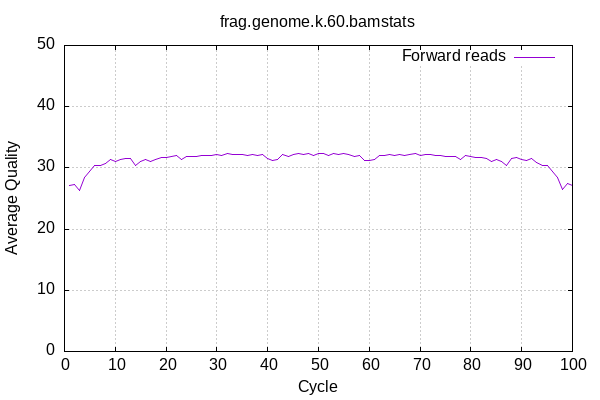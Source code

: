 
            set terminal png size 600,400 truecolor
            set output "frag.genome.k.60/quals.png"
            set grid xtics ytics y2tics back lc rgb "#cccccc"
            set ylabel "Average Quality"
            set xlabel "Cycle"
            set yrange [0:50]
            set title "frag.genome.k.60.bamstats"
            plot '-' using 1:2 with lines title 'Forward reads' 
        1	27.05
2	27.32
3	26.32
4	28.38
5	29.42
6	30.36
7	30.37
8	30.78
9	31.40
10	31.11
11	31.33
12	31.56
13	31.58
14	30.39
15	31.11
16	31.35
17	30.98
18	31.41
19	31.64
20	31.74
21	31.84
22	31.98
23	31.30
24	31.88
25	31.82
26	31.86
27	31.98
28	32.01
29	32.10
30	32.21
31	32.07
32	32.34
33	32.13
34	32.12
35	32.13
36	32.10
37	32.19
38	31.95
39	32.13
40	31.46
41	31.28
42	31.32
43	32.11
44	31.88
45	32.18
46	32.32
47	32.24
48	32.42
49	32.10
50	32.32
51	32.32
52	32.07
53	32.39
54	32.19
55	32.33
56	32.17
57	31.84
58	32.06
59	31.28
60	31.28
61	31.43
62	32.08
63	31.98
64	32.20
65	32.09
66	32.15
67	32.10
68	32.13
69	32.34
70	32.10
71	32.21
72	32.14
73	32.02
74	32.02
75	31.85
76	31.89
77	31.92
78	31.40
79	32.00
80	31.84
81	31.74
82	31.66
83	31.47
84	31.00
85	31.39
86	31.10
87	30.42
88	31.60
89	31.62
90	31.39
91	31.17
92	31.51
93	30.90
94	30.47
95	30.40
96	29.49
97	28.49
98	26.43
99	27.46
100	27.18
end
